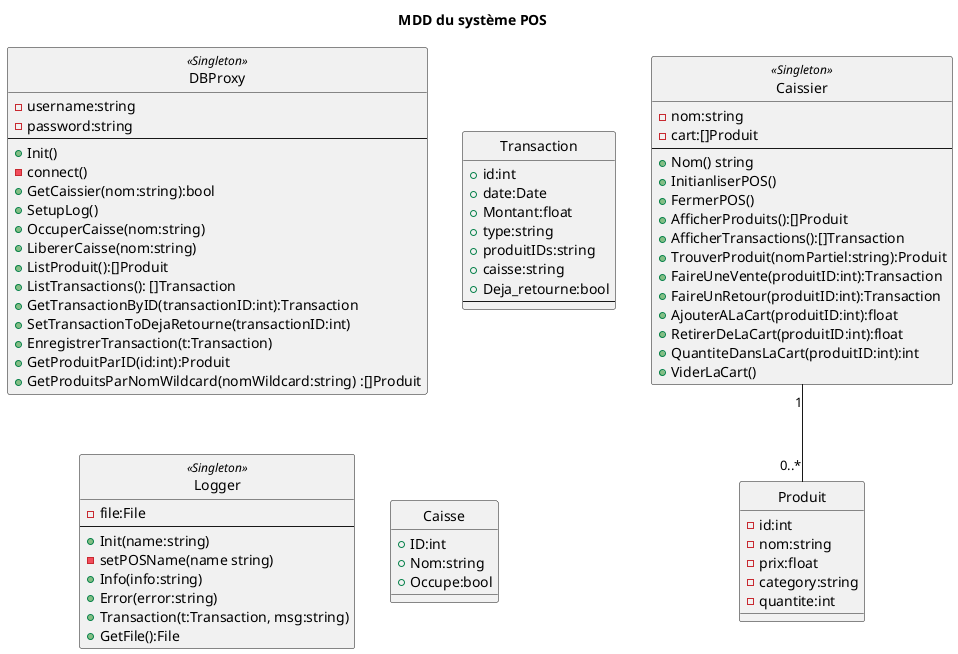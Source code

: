 @startuml
hide circle
title MDD du système POS
class Produit {
    - id:int
    - nom:string
    - prix:float
    - category:string
    - quantite:int
}
class DBProxy <<Singleton>>{
    - username:string
    - password:string
    --
    + Init()
    - connect()
    + GetCaissier(nom:string):bool
    + SetupLog()
    + OccuperCaisse(nom:string)
    + LibererCaisse(nom:string)
    + ListProduit():[]Produit
    + ListTransactions(): []Transaction
    + GetTransactionByID(transactionID:int):Transaction
    + SetTransactionToDejaRetourne(transactionID:int)
    + EnregistrerTransaction(t:Transaction)
    + GetProduitParID(id:int):Produit
    + GetProduitsParNomWildcard(nomWildcard:string) :[]Produit
}
class Transaction{
    + id:int
    + date:Date
    + Montant:float
    + type:string
    + produitIDs:string
    + caisse:string
    + Deja_retourne:bool
    --
}
class Logger <<Singleton>>{
    - file:File
    --
    + Init(name:string)
    - setPOSName(name string)
    + Info(info:string)
    + Error(error:string)
    + Transaction(t:Transaction, msg:string)
    + GetFile():File
}

class Caisse {
    + ID:int    
	+ Nom:string 
	+ Occupe:bool 
}

class Caissier <<Singleton>>{
    - nom:string
    - cart:[]Produit
    --
    + Nom() string
    + InitianliserPOS()
    + FermerPOS()
    + AfficherProduits():[]Produit
    + AfficherTransactions():[]Transaction
    + TrouverProduit(nomPartiel:string):Produit
    + FaireUneVente(produitID:int):Transaction
    + FaireUnRetour(produitID:int):Transaction
    + AjouterALaCart(produitID:int):float
    + RetirerDeLaCart(produitID:int):float
    + QuantiteDansLaCart(produitID:int):int
    + ViderLaCart()
}

Caissier "1" -- "0..*" Produit

@enduml
